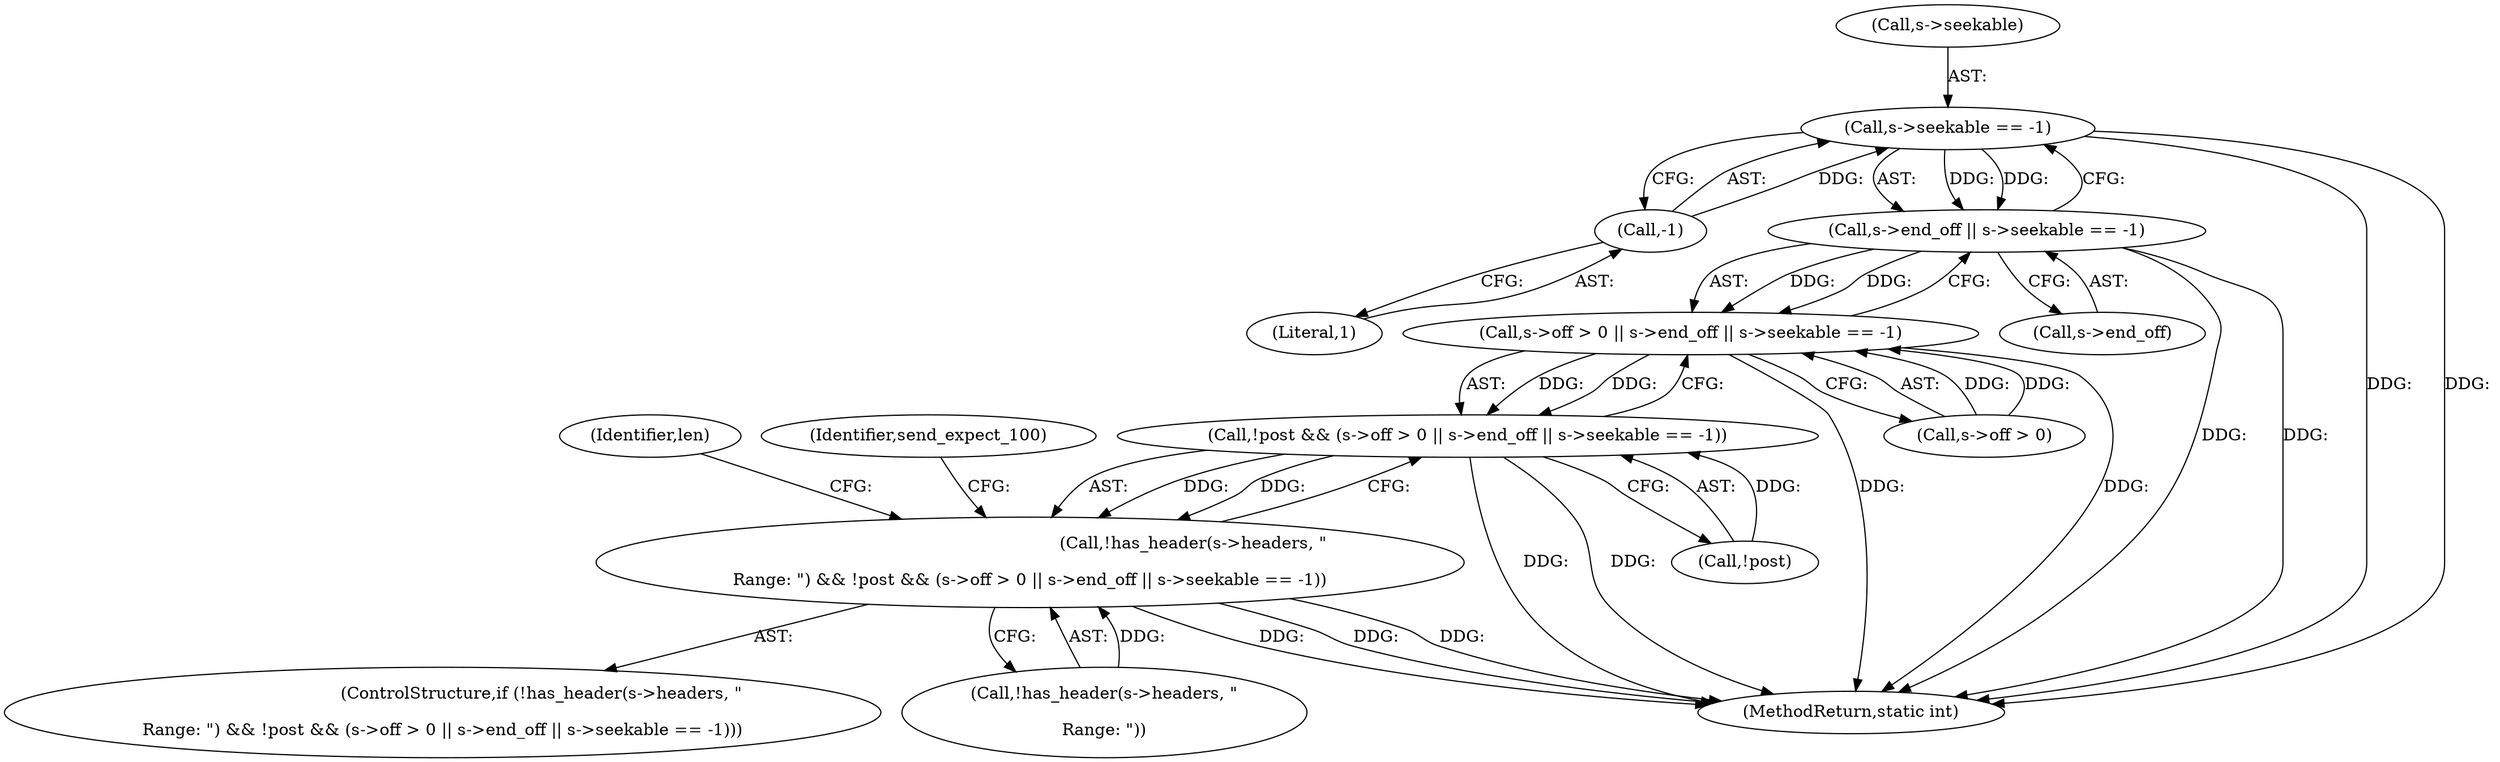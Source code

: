 digraph "0_FFmpeg_2a05c8f813de6f2278827734bf8102291e7484aa_0@pointer" {
"1000322" [label="(Call,s->seekable == -1)"];
"1000326" [label="(Call,-1)"];
"1000318" [label="(Call,s->end_off || s->seekable == -1)"];
"1000312" [label="(Call,s->off > 0 || s->end_off || s->seekable == -1)"];
"1000309" [label="(Call,!post && (s->off > 0 || s->end_off || s->seekable == -1))"];
"1000302" [label="(Call,!has_header(s->headers, \"\r\nRange: \") && !post && (s->off > 0 || s->end_off || s->seekable == -1))"];
"1000309" [label="(Call,!post && (s->off > 0 || s->end_off || s->seekable == -1))"];
"1000312" [label="(Call,s->off > 0 || s->end_off || s->seekable == -1)"];
"1000303" [label="(Call,!has_header(s->headers, \"\r\nRange: \"))"];
"1000330" [label="(Identifier,len)"];
"1000302" [label="(Call,!has_header(s->headers, \"\r\nRange: \") && !post && (s->off > 0 || s->end_off || s->seekable == -1))"];
"1000318" [label="(Call,s->end_off || s->seekable == -1)"];
"1000319" [label="(Call,s->end_off)"];
"1000360" [label="(Identifier,send_expect_100)"];
"1000301" [label="(ControlStructure,if (!has_header(s->headers, \"\r\nRange: \") && !post && (s->off > 0 || s->end_off || s->seekable == -1)))"];
"1000322" [label="(Call,s->seekable == -1)"];
"1000323" [label="(Call,s->seekable)"];
"1000326" [label="(Call,-1)"];
"1000327" [label="(Literal,1)"];
"1000313" [label="(Call,s->off > 0)"];
"1000745" [label="(MethodReturn,static int)"];
"1000310" [label="(Call,!post)"];
"1000322" -> "1000318"  [label="AST: "];
"1000322" -> "1000326"  [label="CFG: "];
"1000323" -> "1000322"  [label="AST: "];
"1000326" -> "1000322"  [label="AST: "];
"1000318" -> "1000322"  [label="CFG: "];
"1000322" -> "1000745"  [label="DDG: "];
"1000322" -> "1000745"  [label="DDG: "];
"1000322" -> "1000318"  [label="DDG: "];
"1000322" -> "1000318"  [label="DDG: "];
"1000326" -> "1000322"  [label="DDG: "];
"1000326" -> "1000327"  [label="CFG: "];
"1000327" -> "1000326"  [label="AST: "];
"1000318" -> "1000312"  [label="AST: "];
"1000318" -> "1000319"  [label="CFG: "];
"1000319" -> "1000318"  [label="AST: "];
"1000312" -> "1000318"  [label="CFG: "];
"1000318" -> "1000745"  [label="DDG: "];
"1000318" -> "1000745"  [label="DDG: "];
"1000318" -> "1000312"  [label="DDG: "];
"1000318" -> "1000312"  [label="DDG: "];
"1000312" -> "1000309"  [label="AST: "];
"1000312" -> "1000313"  [label="CFG: "];
"1000313" -> "1000312"  [label="AST: "];
"1000309" -> "1000312"  [label="CFG: "];
"1000312" -> "1000745"  [label="DDG: "];
"1000312" -> "1000745"  [label="DDG: "];
"1000312" -> "1000309"  [label="DDG: "];
"1000312" -> "1000309"  [label="DDG: "];
"1000313" -> "1000312"  [label="DDG: "];
"1000313" -> "1000312"  [label="DDG: "];
"1000309" -> "1000302"  [label="AST: "];
"1000309" -> "1000310"  [label="CFG: "];
"1000310" -> "1000309"  [label="AST: "];
"1000302" -> "1000309"  [label="CFG: "];
"1000309" -> "1000745"  [label="DDG: "];
"1000309" -> "1000745"  [label="DDG: "];
"1000309" -> "1000302"  [label="DDG: "];
"1000309" -> "1000302"  [label="DDG: "];
"1000310" -> "1000309"  [label="DDG: "];
"1000302" -> "1000301"  [label="AST: "];
"1000302" -> "1000303"  [label="CFG: "];
"1000303" -> "1000302"  [label="AST: "];
"1000330" -> "1000302"  [label="CFG: "];
"1000360" -> "1000302"  [label="CFG: "];
"1000302" -> "1000745"  [label="DDG: "];
"1000302" -> "1000745"  [label="DDG: "];
"1000302" -> "1000745"  [label="DDG: "];
"1000303" -> "1000302"  [label="DDG: "];
}
